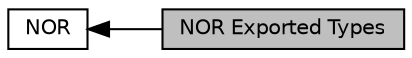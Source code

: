digraph "NOR Exported Types"
{
  edge [fontname="Helvetica",fontsize="10",labelfontname="Helvetica",labelfontsize="10"];
  node [fontname="Helvetica",fontsize="10",shape=record];
  rankdir=LR;
  Node1 [label="NOR",height=0.2,width=0.4,color="black", fillcolor="white", style="filled",URL="$group___n_o_r.html",tooltip="NOR driver modules. "];
  Node0 [label="NOR Exported Types",height=0.2,width=0.4,color="black", fillcolor="grey75", style="filled", fontcolor="black"];
  Node1->Node0 [shape=plaintext, dir="back", style="solid"];
}

